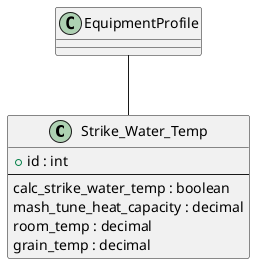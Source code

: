 @startuml
class "Strike_Water_Temp" as Strike_Water_Temp {
    + id : int
    --
    calc_strike_water_temp : boolean
    mash_tune_heat_capacity : decimal
    room_temp : decimal
    grain_temp : decimal
}

EquipmentProfile -- Strike_Water_Temp
@enduml